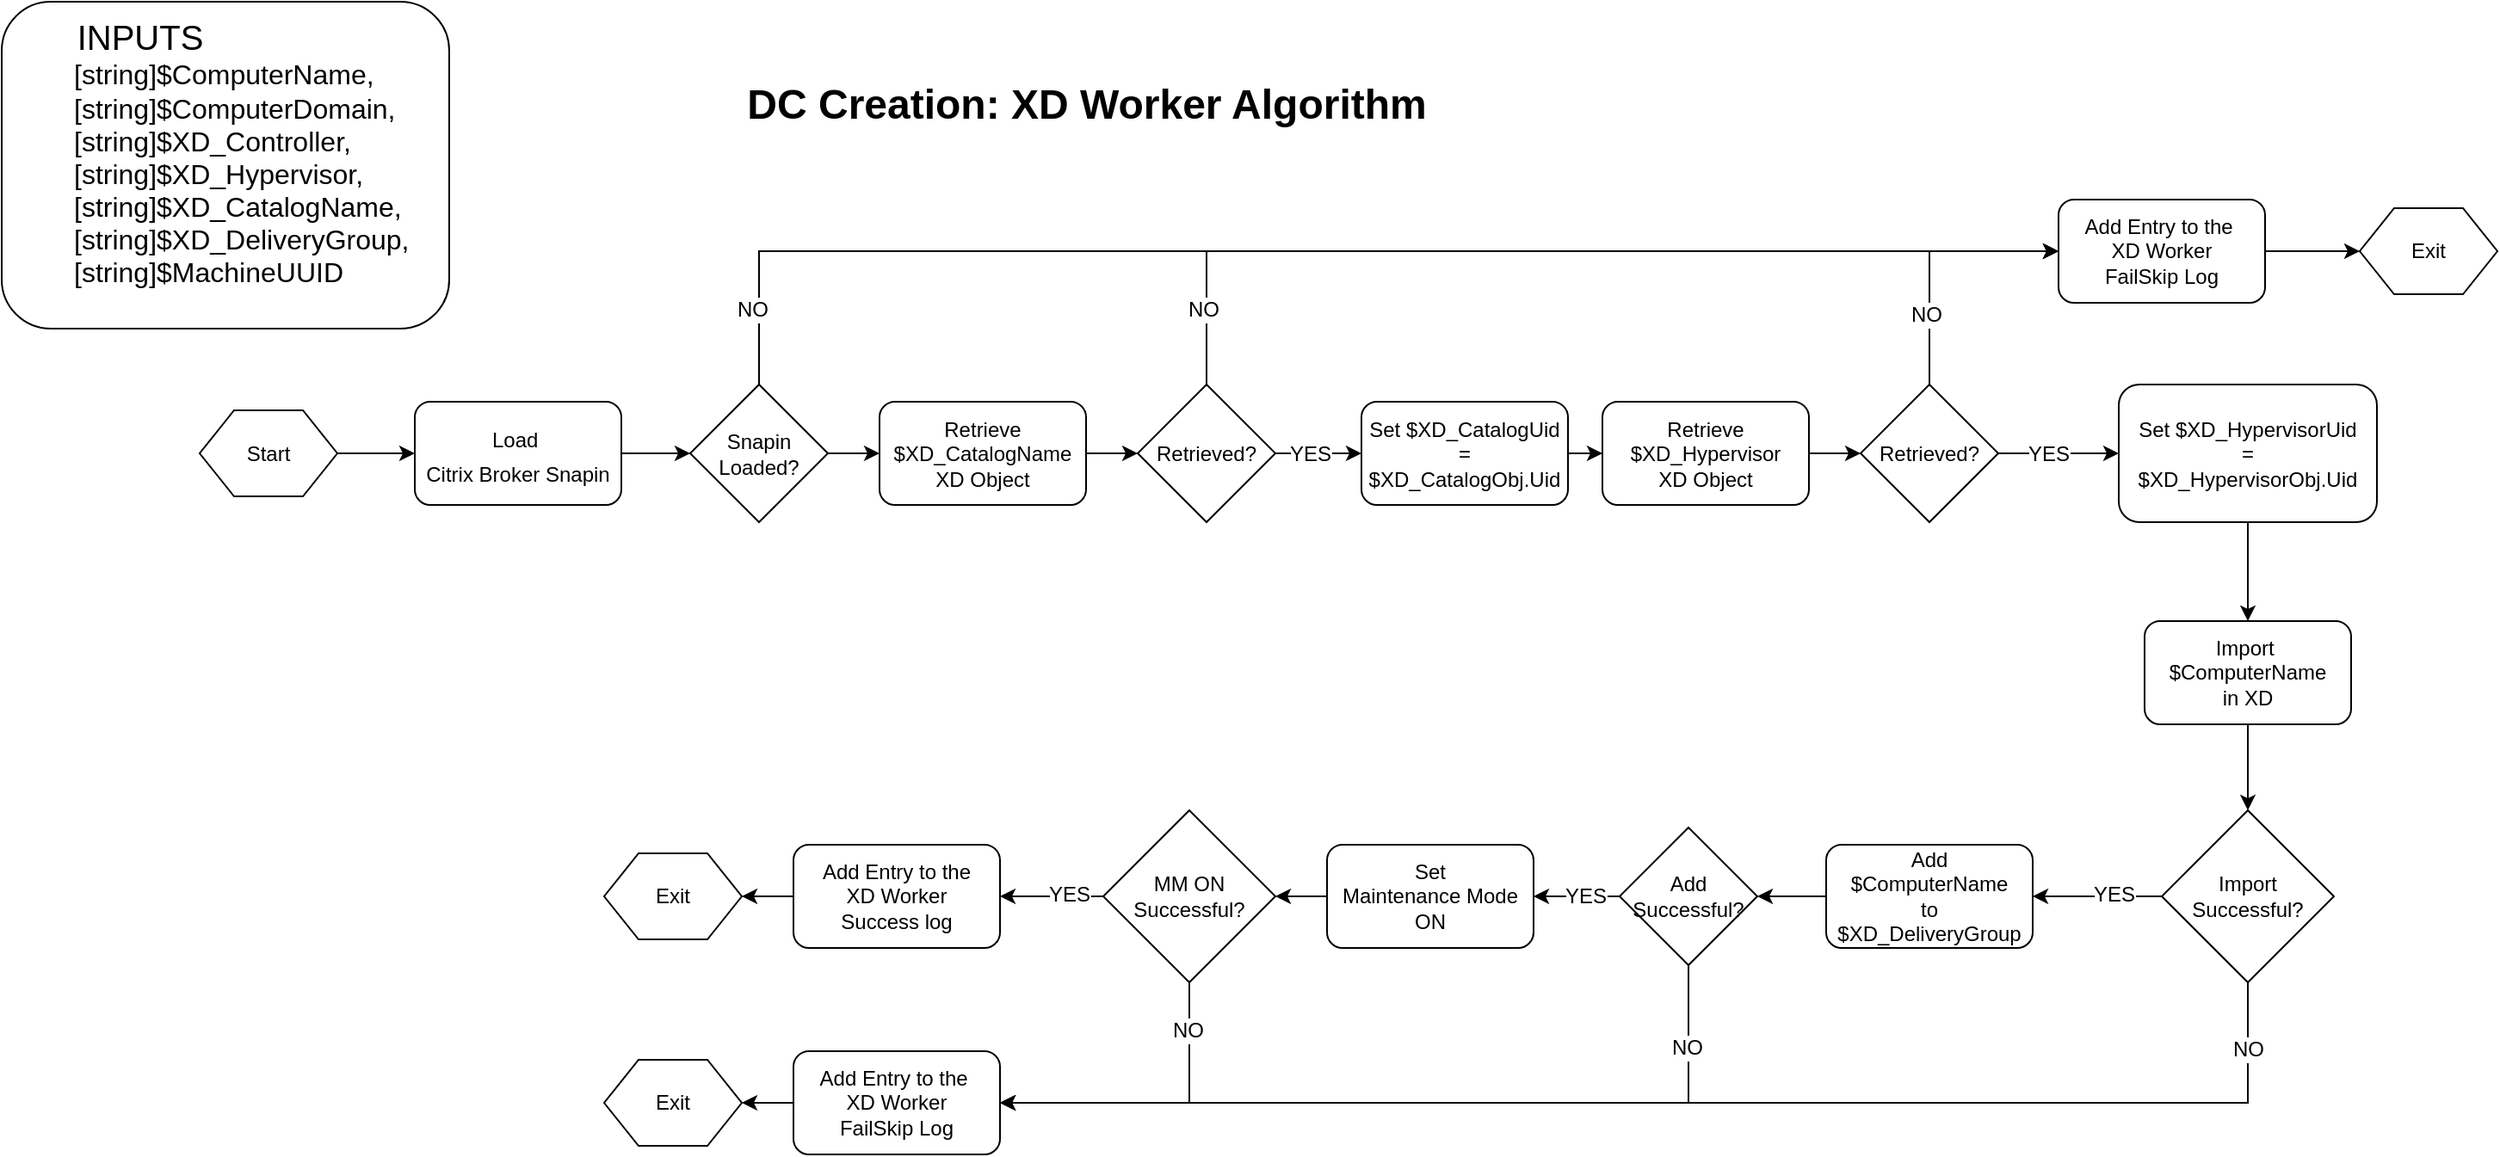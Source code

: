 <mxfile version="20.8.15" type="device"><diagram id="Wv036tL7HsbAlPMlC5uH" name="Page-1"><mxGraphModel dx="1321" dy="737" grid="1" gridSize="10" guides="1" tooltips="1" connect="1" arrows="1" fold="1" page="1" pageScale="1" pageWidth="4681" pageHeight="3300" math="0" shadow="0"><root><mxCell id="0"/><mxCell id="1" parent="0"/><mxCell id="PVSBIQrfdHTi2DoWU98l-1" value="&lt;font style=&quot;font-size: 24px;&quot;&gt;&lt;b&gt;DC Creation: XD Worker Algorithm&lt;/b&gt;&lt;/font&gt;" style="text;html=1;align=center;verticalAlign=middle;resizable=0;points=[];autosize=1;strokeColor=none;fillColor=none;fontSize=16;" parent="1" vertex="1"><mxGeometry x="490" y="130" width="420" height="40" as="geometry"/></mxCell><mxCell id="PVSBIQrfdHTi2DoWU98l-3" value="" style="group" parent="1" vertex="1" connectable="0"><mxGeometry x="160" y="110" width="240" height="160" as="geometry"/></mxCell><mxCell id="TUV9g0sUsL0O97M1wXPH-2" value="&lt;div style=&quot;font-size: 16px;&quot;&gt;&lt;div style=&quot;&quot;&gt;&lt;br&gt;&lt;/div&gt;&lt;/div&gt;" style="text;html=1;align=left;verticalAlign=middle;resizable=0;points=[];autosize=1;strokeColor=none;fillColor=none;" parent="PVSBIQrfdHTi2DoWU98l-3" vertex="1"><mxGeometry x="20" y="60" width="20" height="30" as="geometry"/></mxCell><mxCell id="iYWbjvyyoWDaQ79oNAFx-2" style="edgeStyle=orthogonalEdgeStyle;rounded=0;orthogonalLoop=1;jettySize=auto;html=1;strokeColor=#000000;fontColor=#000000;startArrow=none;startFill=0;" parent="1" edge="1"><mxGeometry relative="1" as="geometry"><mxPoint x="265" y="352.5" as="sourcePoint"/><mxPoint x="310" y="352.5" as="targetPoint"/></mxGeometry></mxCell><mxCell id="iYWbjvyyoWDaQ79oNAFx-9" value="Start" style="shape=hexagon;perimeter=hexagonPerimeter2;whiteSpace=wrap;html=1;fixedSize=1;" parent="1" vertex="1"><mxGeometry x="185" y="327.5" width="80" height="50" as="geometry"/></mxCell><mxCell id="PVSBIQrfdHTi2DoWU98l-2" value="" style="rounded=1;whiteSpace=wrap;html=1;fontSize=16;fillColor=none;" parent="1" vertex="1"><mxGeometry x="70" y="90" width="260" height="190" as="geometry"/></mxCell><mxCell id="TUV9g0sUsL0O97M1wXPH-1" value="&lt;font style=&quot;font-size: 20px;&quot;&gt;INPUTS&lt;/font&gt;" style="text;html=1;align=center;verticalAlign=middle;resizable=0;points=[];autosize=1;strokeColor=none;fillColor=none;" parent="1" vertex="1"><mxGeometry x="100" y="90" width="100" height="40" as="geometry"/></mxCell><mxCell id="vtl4M0si7tsGKGTzxUUJ-24" value="&lt;div style=&quot;font-size: 16px;&quot;&gt;&lt;font style=&quot;font-size: 16px;&quot;&gt;[string]$ComputerName,&lt;/font&gt;&lt;/div&gt;&lt;div style=&quot;font-size: 16px;&quot;&gt;&lt;font style=&quot;font-size: 16px;&quot;&gt;[string]$ComputerDomain,&lt;/font&gt;&lt;/div&gt;&lt;div style=&quot;font-size: 16px;&quot;&gt;&lt;font style=&quot;font-size: 16px;&quot;&gt;[string]$XD_Controller,&lt;/font&gt;&lt;/div&gt;&lt;div style=&quot;font-size: 16px;&quot;&gt;&lt;font style=&quot;font-size: 16px;&quot;&gt;[string]$XD_Hypervisor,&lt;/font&gt;&lt;/div&gt;&lt;div style=&quot;font-size: 16px;&quot;&gt;&lt;font style=&quot;font-size: 16px;&quot;&gt;[string]$XD_CatalogName,&lt;/font&gt;&lt;/div&gt;&lt;div style=&quot;font-size: 16px;&quot;&gt;&lt;font style=&quot;font-size: 16px;&quot;&gt;[string]$XD_DeliveryGroup,&lt;/font&gt;&lt;/div&gt;&lt;div style=&quot;font-size: 16px;&quot;&gt;&lt;font style=&quot;font-size: 16px;&quot;&gt;[string]$MachineUUID&lt;/font&gt;&lt;/div&gt;" style="text;html=1;align=left;verticalAlign=middle;resizable=0;points=[];autosize=1;strokeColor=none;fillColor=none;fontSize=12;fontColor=#000000;" vertex="1" parent="1"><mxGeometry x="110" y="115" width="220" height="150" as="geometry"/></mxCell><mxCell id="vtl4M0si7tsGKGTzxUUJ-41" style="edgeStyle=orthogonalEdgeStyle;rounded=0;orthogonalLoop=1;jettySize=auto;html=1;strokeColor=#000000;fontSize=12;fontColor=#000000;startArrow=none;startFill=0;" edge="1" parent="1" source="vtl4M0si7tsGKGTzxUUJ-25" target="vtl4M0si7tsGKGTzxUUJ-26"><mxGeometry relative="1" as="geometry"/></mxCell><mxCell id="vtl4M0si7tsGKGTzxUUJ-25" value="&lt;font style=&quot;font-size: 12px;&quot;&gt;Load&amp;nbsp;&lt;br&gt;Citrix Broker Snapin&lt;/font&gt;" style="rounded=1;whiteSpace=wrap;html=1;strokeColor=#000000;strokeWidth=1;fontSize=16;fontColor=#000000;fillColor=default;" vertex="1" parent="1"><mxGeometry x="310" y="322.5" width="120" height="60" as="geometry"/></mxCell><mxCell id="vtl4M0si7tsGKGTzxUUJ-37" style="edgeStyle=orthogonalEdgeStyle;rounded=0;orthogonalLoop=1;jettySize=auto;html=1;entryX=0;entryY=0.5;entryDx=0;entryDy=0;strokeColor=#000000;fontSize=12;fontColor=#000000;startArrow=none;startFill=0;" edge="1" parent="1" source="vtl4M0si7tsGKGTzxUUJ-26" target="vtl4M0si7tsGKGTzxUUJ-34"><mxGeometry relative="1" as="geometry"><Array as="points"><mxPoint x="510" y="235"/></Array></mxGeometry></mxCell><mxCell id="vtl4M0si7tsGKGTzxUUJ-38" value="NO" style="edgeLabel;html=1;align=center;verticalAlign=middle;resizable=0;points=[];fontSize=12;fontColor=#000000;" vertex="1" connectable="0" parent="vtl4M0si7tsGKGTzxUUJ-37"><mxGeometry x="-0.896" y="4" relative="1" as="geometry"><mxPoint as="offset"/></mxGeometry></mxCell><mxCell id="vtl4M0si7tsGKGTzxUUJ-42" style="edgeStyle=orthogonalEdgeStyle;rounded=0;orthogonalLoop=1;jettySize=auto;html=1;strokeColor=#000000;fontSize=12;fontColor=#000000;startArrow=none;startFill=0;" edge="1" parent="1" source="vtl4M0si7tsGKGTzxUUJ-26" target="vtl4M0si7tsGKGTzxUUJ-27"><mxGeometry relative="1" as="geometry"/></mxCell><mxCell id="vtl4M0si7tsGKGTzxUUJ-26" value="Snapin&lt;br&gt;Loaded?" style="rhombus;whiteSpace=wrap;html=1;strokeColor=#000000;strokeWidth=1;fontSize=12;fontColor=#000000;fillColor=default;" vertex="1" parent="1"><mxGeometry x="470" y="312.5" width="80" height="80" as="geometry"/></mxCell><mxCell id="vtl4M0si7tsGKGTzxUUJ-43" style="edgeStyle=orthogonalEdgeStyle;rounded=0;orthogonalLoop=1;jettySize=auto;html=1;strokeColor=#000000;fontSize=12;fontColor=#000000;startArrow=none;startFill=0;" edge="1" parent="1" source="vtl4M0si7tsGKGTzxUUJ-27" target="vtl4M0si7tsGKGTzxUUJ-28"><mxGeometry relative="1" as="geometry"/></mxCell><mxCell id="vtl4M0si7tsGKGTzxUUJ-27" value="Retrieve&lt;br&gt;$XD_CatalogName&lt;br&gt;XD Object" style="rounded=1;whiteSpace=wrap;html=1;strokeColor=#000000;strokeWidth=1;fontSize=12;fontColor=#000000;fillColor=default;" vertex="1" parent="1"><mxGeometry x="580" y="322.5" width="120" height="60" as="geometry"/></mxCell><mxCell id="vtl4M0si7tsGKGTzxUUJ-36" style="edgeStyle=orthogonalEdgeStyle;rounded=0;orthogonalLoop=1;jettySize=auto;html=1;entryX=0;entryY=0.5;entryDx=0;entryDy=0;strokeColor=#000000;fontSize=12;fontColor=#000000;startArrow=none;startFill=0;" edge="1" parent="1" source="vtl4M0si7tsGKGTzxUUJ-28" target="vtl4M0si7tsGKGTzxUUJ-34"><mxGeometry relative="1" as="geometry"><Array as="points"><mxPoint x="770" y="235"/></Array></mxGeometry></mxCell><mxCell id="vtl4M0si7tsGKGTzxUUJ-39" value="NO" style="edgeLabel;html=1;align=center;verticalAlign=middle;resizable=0;points=[];fontSize=12;fontColor=#000000;" vertex="1" connectable="0" parent="vtl4M0si7tsGKGTzxUUJ-36"><mxGeometry x="-0.848" y="2" relative="1" as="geometry"><mxPoint as="offset"/></mxGeometry></mxCell><mxCell id="vtl4M0si7tsGKGTzxUUJ-44" style="edgeStyle=orthogonalEdgeStyle;rounded=0;orthogonalLoop=1;jettySize=auto;html=1;strokeColor=#000000;fontSize=12;fontColor=#000000;startArrow=none;startFill=0;" edge="1" parent="1" source="vtl4M0si7tsGKGTzxUUJ-28" target="vtl4M0si7tsGKGTzxUUJ-29"><mxGeometry relative="1" as="geometry"/></mxCell><mxCell id="vtl4M0si7tsGKGTzxUUJ-45" value="YES" style="edgeLabel;html=1;align=center;verticalAlign=middle;resizable=0;points=[];fontSize=12;fontColor=#000000;" vertex="1" connectable="0" parent="vtl4M0si7tsGKGTzxUUJ-44"><mxGeometry x="0.307" relative="1" as="geometry"><mxPoint x="-13" as="offset"/></mxGeometry></mxCell><mxCell id="vtl4M0si7tsGKGTzxUUJ-28" value="Retrieved?" style="rhombus;whiteSpace=wrap;html=1;strokeColor=#000000;strokeWidth=1;fontSize=12;fontColor=#000000;fillColor=default;" vertex="1" parent="1"><mxGeometry x="730" y="312.5" width="80" height="80" as="geometry"/></mxCell><mxCell id="vtl4M0si7tsGKGTzxUUJ-46" style="edgeStyle=orthogonalEdgeStyle;rounded=0;orthogonalLoop=1;jettySize=auto;html=1;strokeColor=#000000;fontSize=12;fontColor=#000000;startArrow=none;startFill=0;" edge="1" parent="1" source="vtl4M0si7tsGKGTzxUUJ-29" target="vtl4M0si7tsGKGTzxUUJ-30"><mxGeometry relative="1" as="geometry"/></mxCell><mxCell id="vtl4M0si7tsGKGTzxUUJ-29" value="Set $XD_CatalogUid&lt;br&gt;=&lt;br&gt;$XD_CatalogObj.Uid" style="rounded=1;whiteSpace=wrap;html=1;strokeColor=#000000;strokeWidth=1;fontSize=12;fontColor=#000000;fillColor=default;" vertex="1" parent="1"><mxGeometry x="860" y="322.5" width="120" height="60" as="geometry"/></mxCell><mxCell id="vtl4M0si7tsGKGTzxUUJ-47" style="edgeStyle=orthogonalEdgeStyle;rounded=0;orthogonalLoop=1;jettySize=auto;html=1;strokeColor=#000000;fontSize=12;fontColor=#000000;startArrow=none;startFill=0;" edge="1" parent="1" source="vtl4M0si7tsGKGTzxUUJ-30" target="vtl4M0si7tsGKGTzxUUJ-31"><mxGeometry relative="1" as="geometry"/></mxCell><mxCell id="vtl4M0si7tsGKGTzxUUJ-30" value="Retrieve&lt;br&gt;$XD_Hypervisor&lt;br&gt;XD Object" style="rounded=1;whiteSpace=wrap;html=1;strokeColor=#000000;strokeWidth=1;fontSize=12;fontColor=#000000;fillColor=default;" vertex="1" parent="1"><mxGeometry x="1000" y="322.5" width="120" height="60" as="geometry"/></mxCell><mxCell id="vtl4M0si7tsGKGTzxUUJ-35" style="edgeStyle=orthogonalEdgeStyle;rounded=0;orthogonalLoop=1;jettySize=auto;html=1;entryX=0;entryY=0.5;entryDx=0;entryDy=0;strokeColor=#000000;fontSize=12;fontColor=#000000;startArrow=none;startFill=0;" edge="1" parent="1" source="vtl4M0si7tsGKGTzxUUJ-31" target="vtl4M0si7tsGKGTzxUUJ-34"><mxGeometry relative="1" as="geometry"><Array as="points"><mxPoint x="1190" y="235"/></Array></mxGeometry></mxCell><mxCell id="vtl4M0si7tsGKGTzxUUJ-40" value="NO" style="edgeLabel;html=1;align=center;verticalAlign=middle;resizable=0;points=[];fontSize=12;fontColor=#000000;" vertex="1" connectable="0" parent="vtl4M0si7tsGKGTzxUUJ-35"><mxGeometry x="-0.463" y="2" relative="1" as="geometry"><mxPoint as="offset"/></mxGeometry></mxCell><mxCell id="vtl4M0si7tsGKGTzxUUJ-49" style="edgeStyle=orthogonalEdgeStyle;rounded=0;orthogonalLoop=1;jettySize=auto;html=1;strokeColor=#000000;fontSize=12;fontColor=#000000;startArrow=none;startFill=0;" edge="1" parent="1" source="vtl4M0si7tsGKGTzxUUJ-31" target="vtl4M0si7tsGKGTzxUUJ-32"><mxGeometry relative="1" as="geometry"/></mxCell><mxCell id="vtl4M0si7tsGKGTzxUUJ-50" value="YES" style="edgeLabel;html=1;align=center;verticalAlign=middle;resizable=0;points=[];fontSize=12;fontColor=#000000;" vertex="1" connectable="0" parent="vtl4M0si7tsGKGTzxUUJ-49"><mxGeometry x="-0.17" relative="1" as="geometry"><mxPoint as="offset"/></mxGeometry></mxCell><mxCell id="vtl4M0si7tsGKGTzxUUJ-31" value="Retrieved?" style="rhombus;whiteSpace=wrap;html=1;strokeColor=#000000;strokeWidth=1;fontSize=12;fontColor=#000000;fillColor=default;" vertex="1" parent="1"><mxGeometry x="1150" y="312.5" width="80" height="80" as="geometry"/></mxCell><mxCell id="vtl4M0si7tsGKGTzxUUJ-53" style="edgeStyle=orthogonalEdgeStyle;rounded=0;orthogonalLoop=1;jettySize=auto;html=1;strokeColor=#000000;fontSize=12;fontColor=#000000;startArrow=none;startFill=0;" edge="1" parent="1" source="vtl4M0si7tsGKGTzxUUJ-32" target="vtl4M0si7tsGKGTzxUUJ-33"><mxGeometry relative="1" as="geometry"/></mxCell><mxCell id="vtl4M0si7tsGKGTzxUUJ-32" value="Set $XD_HypervisorUid&lt;br&gt;=&lt;br&gt;$XD_HypervisorObj.Uid" style="rounded=1;whiteSpace=wrap;html=1;strokeColor=#000000;strokeWidth=1;fontSize=12;fontColor=#000000;fillColor=default;" vertex="1" parent="1"><mxGeometry x="1300" y="312.5" width="150" height="80" as="geometry"/></mxCell><mxCell id="vtl4M0si7tsGKGTzxUUJ-55" style="edgeStyle=orthogonalEdgeStyle;rounded=0;orthogonalLoop=1;jettySize=auto;html=1;strokeColor=#000000;fontSize=12;fontColor=#000000;startArrow=none;startFill=0;" edge="1" parent="1" source="vtl4M0si7tsGKGTzxUUJ-33" target="vtl4M0si7tsGKGTzxUUJ-54"><mxGeometry relative="1" as="geometry"/></mxCell><mxCell id="vtl4M0si7tsGKGTzxUUJ-33" value="Import&amp;nbsp;&lt;br&gt;$ComputerName&lt;br&gt;in XD" style="rounded=1;whiteSpace=wrap;html=1;strokeColor=#000000;strokeWidth=1;fontSize=12;fontColor=#000000;fillColor=default;" vertex="1" parent="1"><mxGeometry x="1315" y="450" width="120" height="60" as="geometry"/></mxCell><mxCell id="vtl4M0si7tsGKGTzxUUJ-52" style="edgeStyle=orthogonalEdgeStyle;rounded=0;orthogonalLoop=1;jettySize=auto;html=1;strokeColor=#000000;fontSize=12;fontColor=#000000;startArrow=none;startFill=0;" edge="1" parent="1" source="vtl4M0si7tsGKGTzxUUJ-34" target="vtl4M0si7tsGKGTzxUUJ-51"><mxGeometry relative="1" as="geometry"/></mxCell><mxCell id="vtl4M0si7tsGKGTzxUUJ-34" value="Add Entry to the&amp;nbsp;&lt;br&gt;XD Worker&lt;br&gt;FailSkip Log" style="rounded=1;whiteSpace=wrap;html=1;strokeColor=#000000;strokeWidth=1;fontSize=12;fontColor=#000000;fillColor=default;" vertex="1" parent="1"><mxGeometry x="1265" y="205" width="120" height="60" as="geometry"/></mxCell><mxCell id="vtl4M0si7tsGKGTzxUUJ-51" value="Exit" style="shape=hexagon;perimeter=hexagonPerimeter2;whiteSpace=wrap;html=1;fixedSize=1;" vertex="1" parent="1"><mxGeometry x="1440" y="210" width="80" height="50" as="geometry"/></mxCell><mxCell id="vtl4M0si7tsGKGTzxUUJ-57" style="edgeStyle=orthogonalEdgeStyle;rounded=0;orthogonalLoop=1;jettySize=auto;html=1;strokeColor=#000000;fontSize=12;fontColor=#000000;startArrow=none;startFill=0;" edge="1" parent="1" source="vtl4M0si7tsGKGTzxUUJ-54" target="vtl4M0si7tsGKGTzxUUJ-56"><mxGeometry relative="1" as="geometry"/></mxCell><mxCell id="vtl4M0si7tsGKGTzxUUJ-58" value="YES" style="edgeLabel;html=1;align=center;verticalAlign=middle;resizable=0;points=[];fontSize=12;fontColor=#000000;" vertex="1" connectable="0" parent="vtl4M0si7tsGKGTzxUUJ-57"><mxGeometry x="-0.247" y="-1" relative="1" as="geometry"><mxPoint as="offset"/></mxGeometry></mxCell><mxCell id="vtl4M0si7tsGKGTzxUUJ-77" style="edgeStyle=orthogonalEdgeStyle;rounded=0;orthogonalLoop=1;jettySize=auto;html=1;entryX=1;entryY=0.5;entryDx=0;entryDy=0;strokeColor=#000000;fontSize=12;fontColor=#000000;startArrow=none;startFill=0;" edge="1" parent="1" source="vtl4M0si7tsGKGTzxUUJ-54" target="vtl4M0si7tsGKGTzxUUJ-72"><mxGeometry relative="1" as="geometry"><Array as="points"><mxPoint x="1375" y="730"/></Array></mxGeometry></mxCell><mxCell id="vtl4M0si7tsGKGTzxUUJ-80" value="NO" style="edgeLabel;html=1;align=center;verticalAlign=middle;resizable=0;points=[];fontSize=12;fontColor=#000000;" vertex="1" connectable="0" parent="vtl4M0si7tsGKGTzxUUJ-77"><mxGeometry x="-0.902" relative="1" as="geometry"><mxPoint as="offset"/></mxGeometry></mxCell><mxCell id="vtl4M0si7tsGKGTzxUUJ-54" value="Import&lt;br&gt;Successful?" style="rhombus;whiteSpace=wrap;html=1;strokeColor=#000000;strokeWidth=1;fontSize=12;fontColor=#000000;fillColor=default;" vertex="1" parent="1"><mxGeometry x="1325" y="560" width="100" height="100" as="geometry"/></mxCell><mxCell id="vtl4M0si7tsGKGTzxUUJ-60" style="edgeStyle=orthogonalEdgeStyle;rounded=0;orthogonalLoop=1;jettySize=auto;html=1;strokeColor=#000000;fontSize=12;fontColor=#000000;startArrow=none;startFill=0;" edge="1" parent="1" source="vtl4M0si7tsGKGTzxUUJ-56" target="vtl4M0si7tsGKGTzxUUJ-59"><mxGeometry relative="1" as="geometry"/></mxCell><mxCell id="vtl4M0si7tsGKGTzxUUJ-56" value="Add&lt;br&gt;$ComputerName&lt;br&gt;to&lt;br&gt;$XD_DeliveryGroup" style="rounded=1;whiteSpace=wrap;html=1;strokeColor=#000000;strokeWidth=1;fontSize=12;fontColor=#000000;fillColor=default;" vertex="1" parent="1"><mxGeometry x="1130" y="580" width="120" height="60" as="geometry"/></mxCell><mxCell id="vtl4M0si7tsGKGTzxUUJ-62" style="edgeStyle=orthogonalEdgeStyle;rounded=0;orthogonalLoop=1;jettySize=auto;html=1;strokeColor=#000000;fontSize=12;fontColor=#000000;startArrow=none;startFill=0;" edge="1" parent="1" source="vtl4M0si7tsGKGTzxUUJ-59" target="vtl4M0si7tsGKGTzxUUJ-61"><mxGeometry relative="1" as="geometry"/></mxCell><mxCell id="vtl4M0si7tsGKGTzxUUJ-66" value="YES" style="edgeLabel;html=1;align=center;verticalAlign=middle;resizable=0;points=[];fontSize=12;fontColor=#000000;" vertex="1" connectable="0" parent="vtl4M0si7tsGKGTzxUUJ-62"><mxGeometry x="-0.171" relative="1" as="geometry"><mxPoint as="offset"/></mxGeometry></mxCell><mxCell id="vtl4M0si7tsGKGTzxUUJ-76" style="edgeStyle=orthogonalEdgeStyle;rounded=0;orthogonalLoop=1;jettySize=auto;html=1;entryX=1;entryY=0.5;entryDx=0;entryDy=0;strokeColor=#000000;fontSize=12;fontColor=#000000;startArrow=none;startFill=0;" edge="1" parent="1" source="vtl4M0si7tsGKGTzxUUJ-59" target="vtl4M0si7tsGKGTzxUUJ-72"><mxGeometry relative="1" as="geometry"><Array as="points"><mxPoint x="1050" y="730"/></Array></mxGeometry></mxCell><mxCell id="vtl4M0si7tsGKGTzxUUJ-79" value="NO" style="edgeLabel;html=1;align=center;verticalAlign=middle;resizable=0;points=[];fontSize=12;fontColor=#000000;" vertex="1" connectable="0" parent="vtl4M0si7tsGKGTzxUUJ-76"><mxGeometry x="-0.801" y="-1" relative="1" as="geometry"><mxPoint as="offset"/></mxGeometry></mxCell><mxCell id="vtl4M0si7tsGKGTzxUUJ-59" value="Add&lt;br&gt;Successful?" style="rhombus;whiteSpace=wrap;html=1;strokeColor=#000000;strokeWidth=1;fontSize=12;fontColor=#000000;fillColor=default;" vertex="1" parent="1"><mxGeometry x="1010" y="570" width="80" height="80" as="geometry"/></mxCell><mxCell id="vtl4M0si7tsGKGTzxUUJ-65" style="edgeStyle=orthogonalEdgeStyle;rounded=0;orthogonalLoop=1;jettySize=auto;html=1;strokeColor=#000000;fontSize=12;fontColor=#000000;startArrow=none;startFill=0;" edge="1" parent="1" source="vtl4M0si7tsGKGTzxUUJ-61" target="vtl4M0si7tsGKGTzxUUJ-63"><mxGeometry relative="1" as="geometry"/></mxCell><mxCell id="vtl4M0si7tsGKGTzxUUJ-61" value="Set&lt;br&gt;Maintenance Mode&lt;br&gt;ON" style="rounded=1;whiteSpace=wrap;html=1;strokeColor=#000000;strokeWidth=1;fontSize=12;fontColor=#000000;fillColor=default;" vertex="1" parent="1"><mxGeometry x="840" y="580" width="120" height="60" as="geometry"/></mxCell><mxCell id="vtl4M0si7tsGKGTzxUUJ-68" style="edgeStyle=orthogonalEdgeStyle;rounded=0;orthogonalLoop=1;jettySize=auto;html=1;strokeColor=#000000;fontSize=12;fontColor=#000000;startArrow=none;startFill=0;" edge="1" parent="1" source="vtl4M0si7tsGKGTzxUUJ-63" target="vtl4M0si7tsGKGTzxUUJ-67"><mxGeometry relative="1" as="geometry"/></mxCell><mxCell id="vtl4M0si7tsGKGTzxUUJ-69" value="YES" style="edgeLabel;html=1;align=center;verticalAlign=middle;resizable=0;points=[];fontSize=12;fontColor=#000000;" vertex="1" connectable="0" parent="vtl4M0si7tsGKGTzxUUJ-68"><mxGeometry x="-0.311" y="-1" relative="1" as="geometry"><mxPoint as="offset"/></mxGeometry></mxCell><mxCell id="vtl4M0si7tsGKGTzxUUJ-75" style="edgeStyle=orthogonalEdgeStyle;rounded=0;orthogonalLoop=1;jettySize=auto;html=1;entryX=1;entryY=0.5;entryDx=0;entryDy=0;strokeColor=#000000;fontSize=12;fontColor=#000000;startArrow=none;startFill=0;" edge="1" parent="1" source="vtl4M0si7tsGKGTzxUUJ-63" target="vtl4M0si7tsGKGTzxUUJ-72"><mxGeometry relative="1" as="geometry"><Array as="points"><mxPoint x="760" y="730"/></Array></mxGeometry></mxCell><mxCell id="vtl4M0si7tsGKGTzxUUJ-78" value="NO" style="edgeLabel;html=1;align=center;verticalAlign=middle;resizable=0;points=[];fontSize=12;fontColor=#000000;" vertex="1" connectable="0" parent="vtl4M0si7tsGKGTzxUUJ-75"><mxGeometry x="-0.694" y="-1" relative="1" as="geometry"><mxPoint as="offset"/></mxGeometry></mxCell><mxCell id="vtl4M0si7tsGKGTzxUUJ-63" value="MM ON&lt;br&gt;Successful?" style="rhombus;whiteSpace=wrap;html=1;strokeColor=#000000;strokeWidth=1;fontSize=12;fontColor=#000000;fillColor=default;" vertex="1" parent="1"><mxGeometry x="710" y="560" width="100" height="100" as="geometry"/></mxCell><mxCell id="vtl4M0si7tsGKGTzxUUJ-71" style="edgeStyle=orthogonalEdgeStyle;rounded=0;orthogonalLoop=1;jettySize=auto;html=1;strokeColor=#000000;fontSize=12;fontColor=#000000;startArrow=none;startFill=0;" edge="1" parent="1" source="vtl4M0si7tsGKGTzxUUJ-67" target="vtl4M0si7tsGKGTzxUUJ-70"><mxGeometry relative="1" as="geometry"/></mxCell><mxCell id="vtl4M0si7tsGKGTzxUUJ-67" value="Add Entry to the&lt;br&gt;XD Worker&lt;br&gt;Success log" style="rounded=1;whiteSpace=wrap;html=1;strokeColor=#000000;strokeWidth=1;fontSize=12;fontColor=#000000;fillColor=default;" vertex="1" parent="1"><mxGeometry x="530" y="580" width="120" height="60" as="geometry"/></mxCell><mxCell id="vtl4M0si7tsGKGTzxUUJ-70" value="Exit" style="shape=hexagon;perimeter=hexagonPerimeter2;whiteSpace=wrap;html=1;fixedSize=1;" vertex="1" parent="1"><mxGeometry x="420" y="585" width="80" height="50" as="geometry"/></mxCell><mxCell id="vtl4M0si7tsGKGTzxUUJ-74" style="edgeStyle=orthogonalEdgeStyle;rounded=0;orthogonalLoop=1;jettySize=auto;html=1;strokeColor=#000000;fontSize=12;fontColor=#000000;startArrow=none;startFill=0;" edge="1" parent="1" source="vtl4M0si7tsGKGTzxUUJ-72" target="vtl4M0si7tsGKGTzxUUJ-73"><mxGeometry relative="1" as="geometry"/></mxCell><mxCell id="vtl4M0si7tsGKGTzxUUJ-72" value="Add Entry to the&amp;nbsp;&lt;br&gt;XD Worker&lt;br&gt;FailSkip Log" style="rounded=1;whiteSpace=wrap;html=1;strokeColor=#000000;strokeWidth=1;fontSize=12;fontColor=#000000;fillColor=default;" vertex="1" parent="1"><mxGeometry x="530" y="700" width="120" height="60" as="geometry"/></mxCell><mxCell id="vtl4M0si7tsGKGTzxUUJ-73" value="Exit" style="shape=hexagon;perimeter=hexagonPerimeter2;whiteSpace=wrap;html=1;fixedSize=1;" vertex="1" parent="1"><mxGeometry x="420" y="705" width="80" height="50" as="geometry"/></mxCell></root></mxGraphModel></diagram></mxfile>